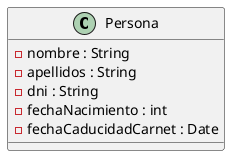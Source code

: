 @startuml Persona
class Persona{
-nombre : String
-apellidos : String
-dni : String
-fechaNacimiento : int
-fechaCaducidadCarnet : Date
}

@enduml